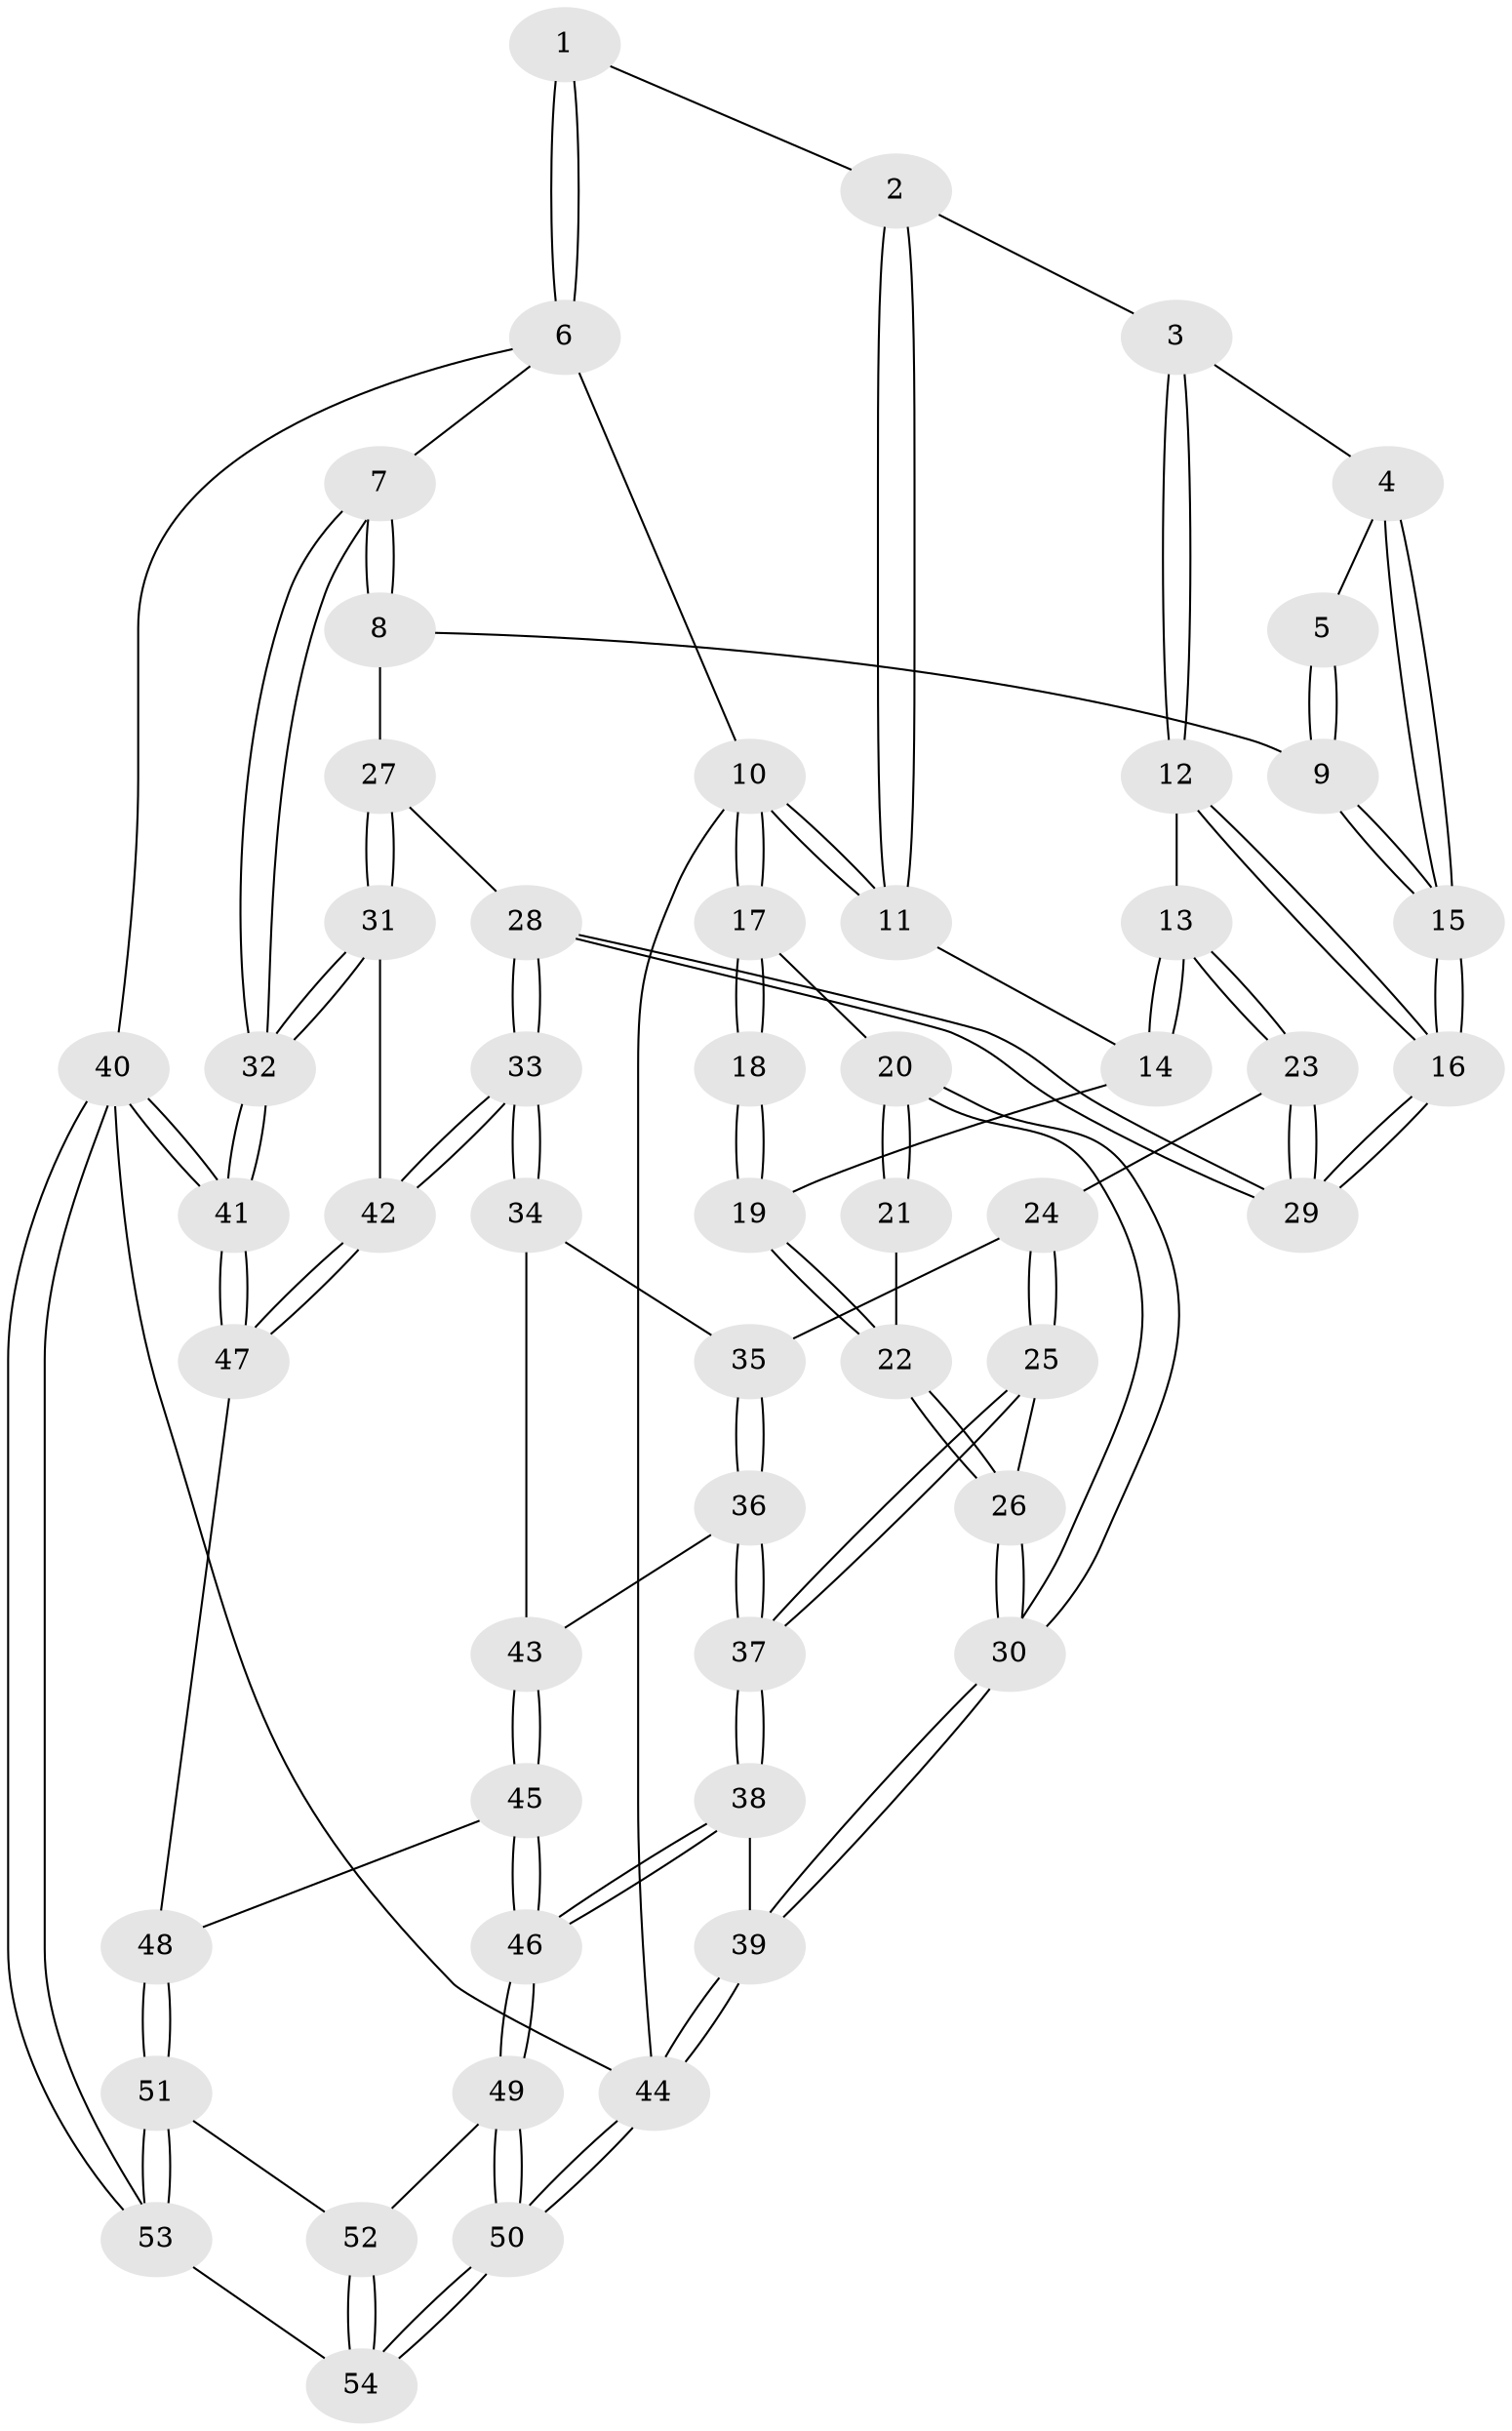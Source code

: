 // Generated by graph-tools (version 1.1) at 2025/59/03/09/25 04:59:54]
// undirected, 54 vertices, 132 edges
graph export_dot {
graph [start="1"]
  node [color=gray90,style=filled];
  1 [pos="+1+0"];
  2 [pos="+0.649258724881284+0"];
  3 [pos="+0.6959848325428151+0.030276814166941488"];
  4 [pos="+0.7338763615638388+0.0814831109540953"];
  5 [pos="+0.9029903753086967+0.12702058203663505"];
  6 [pos="+1+0"];
  7 [pos="+1+0.1624838289482728"];
  8 [pos="+0.9501826541883835+0.25120907680613075"];
  9 [pos="+0.9220609966807446+0.24808560607751287"];
  10 [pos="+0+0"];
  11 [pos="+0.3676083738028391+0"];
  12 [pos="+0.626316346980451+0.2680585598347163"];
  13 [pos="+0.5944410760955208+0.2947321682028164"];
  14 [pos="+0.35315636070173867+0"];
  15 [pos="+0.8325585822064158+0.26607003772181953"];
  16 [pos="+0.817526020908396+0.28748306250371036"];
  17 [pos="+0+0"];
  18 [pos="+0.07832965022726222+0.15071967979857118"];
  19 [pos="+0.3065153779776588+0.1306463471156471"];
  20 [pos="+0+0.35460406199168604"];
  21 [pos="+0.04347620368488342+0.2587428936544905"];
  22 [pos="+0.2972965313072792+0.17891734050799263"];
  23 [pos="+0.5674113108292973+0.3729643995054722"];
  24 [pos="+0.5538453044712537+0.3829146481332194"];
  25 [pos="+0.3281208812655651+0.3431837137890296"];
  26 [pos="+0.3143181752002202+0.3230032113408153"];
  27 [pos="+0.9570491694012542+0.3754539574366305"];
  28 [pos="+0.8043568676069547+0.46934986519483857"];
  29 [pos="+0.7889115504547414+0.4329062606980469"];
  30 [pos="+0+0.480861366150824"];
  31 [pos="+1+0.5476595691223892"];
  32 [pos="+1+0.5685484459898816"];
  33 [pos="+0.8220719038367438+0.5518068809751234"];
  34 [pos="+0.6840366244649652+0.5459456318505665"];
  35 [pos="+0.5540685712872687+0.39865010083301905"];
  36 [pos="+0.5270847071853089+0.554187058804721"];
  37 [pos="+0.31056388584996075+0.6479399231128666"];
  38 [pos="+0.2789150224367361+0.7046424978735534"];
  39 [pos="+0+0.5171837638004151"];
  40 [pos="+1+1"];
  41 [pos="+1+1"];
  42 [pos="+0.8224302025682394+0.5523462734924269"];
  43 [pos="+0.569808167897612+0.5803686271822336"];
  44 [pos="+0+1"];
  45 [pos="+0.6296357509506771+0.7355970939674286"];
  46 [pos="+0.2862244259715531+0.7345232680551926"];
  47 [pos="+0.7728650849732649+0.7535214591034657"];
  48 [pos="+0.7171524844445629+0.7879699126642319"];
  49 [pos="+0.2769306950255367+0.8681480920697162"];
  50 [pos="+0.1226900351957904+1"];
  51 [pos="+0.6899757499576096+0.8638491833044171"];
  52 [pos="+0.545592475834949+0.8998255437997349"];
  53 [pos="+0.7515869148876793+1"];
  54 [pos="+0.531606899603784+1"];
  1 -- 2;
  1 -- 6;
  1 -- 6;
  2 -- 3;
  2 -- 11;
  2 -- 11;
  3 -- 4;
  3 -- 12;
  3 -- 12;
  4 -- 5;
  4 -- 15;
  4 -- 15;
  5 -- 9;
  5 -- 9;
  6 -- 7;
  6 -- 10;
  6 -- 40;
  7 -- 8;
  7 -- 8;
  7 -- 32;
  7 -- 32;
  8 -- 9;
  8 -- 27;
  9 -- 15;
  9 -- 15;
  10 -- 11;
  10 -- 11;
  10 -- 17;
  10 -- 17;
  10 -- 44;
  11 -- 14;
  12 -- 13;
  12 -- 16;
  12 -- 16;
  13 -- 14;
  13 -- 14;
  13 -- 23;
  13 -- 23;
  14 -- 19;
  15 -- 16;
  15 -- 16;
  16 -- 29;
  16 -- 29;
  17 -- 18;
  17 -- 18;
  17 -- 20;
  18 -- 19;
  18 -- 19;
  19 -- 22;
  19 -- 22;
  20 -- 21;
  20 -- 21;
  20 -- 30;
  20 -- 30;
  21 -- 22;
  22 -- 26;
  22 -- 26;
  23 -- 24;
  23 -- 29;
  23 -- 29;
  24 -- 25;
  24 -- 25;
  24 -- 35;
  25 -- 26;
  25 -- 37;
  25 -- 37;
  26 -- 30;
  26 -- 30;
  27 -- 28;
  27 -- 31;
  27 -- 31;
  28 -- 29;
  28 -- 29;
  28 -- 33;
  28 -- 33;
  30 -- 39;
  30 -- 39;
  31 -- 32;
  31 -- 32;
  31 -- 42;
  32 -- 41;
  32 -- 41;
  33 -- 34;
  33 -- 34;
  33 -- 42;
  33 -- 42;
  34 -- 35;
  34 -- 43;
  35 -- 36;
  35 -- 36;
  36 -- 37;
  36 -- 37;
  36 -- 43;
  37 -- 38;
  37 -- 38;
  38 -- 39;
  38 -- 46;
  38 -- 46;
  39 -- 44;
  39 -- 44;
  40 -- 41;
  40 -- 41;
  40 -- 53;
  40 -- 53;
  40 -- 44;
  41 -- 47;
  41 -- 47;
  42 -- 47;
  42 -- 47;
  43 -- 45;
  43 -- 45;
  44 -- 50;
  44 -- 50;
  45 -- 46;
  45 -- 46;
  45 -- 48;
  46 -- 49;
  46 -- 49;
  47 -- 48;
  48 -- 51;
  48 -- 51;
  49 -- 50;
  49 -- 50;
  49 -- 52;
  50 -- 54;
  50 -- 54;
  51 -- 52;
  51 -- 53;
  51 -- 53;
  52 -- 54;
  52 -- 54;
  53 -- 54;
}
